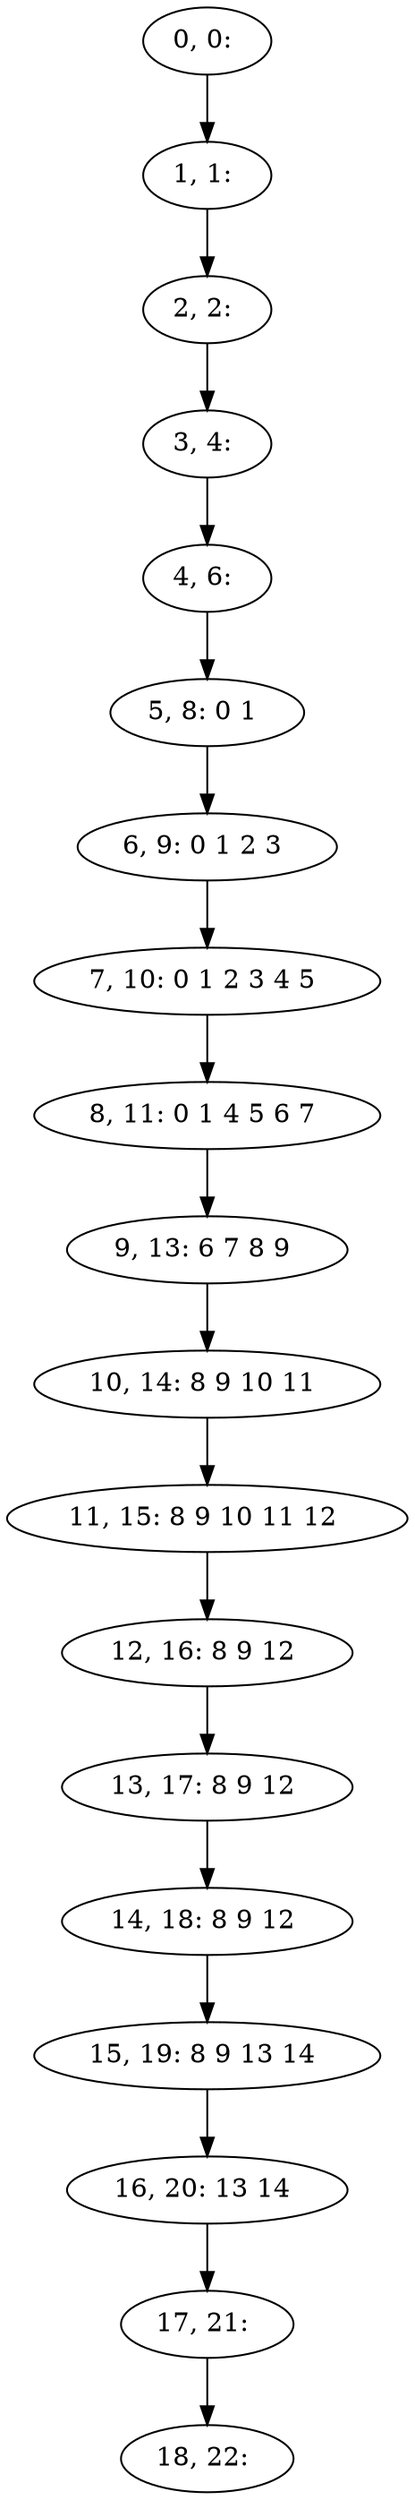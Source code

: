 digraph G {
0[label="0, 0: "];
1[label="1, 1: "];
2[label="2, 2: "];
3[label="3, 4: "];
4[label="4, 6: "];
5[label="5, 8: 0 1 "];
6[label="6, 9: 0 1 2 3 "];
7[label="7, 10: 0 1 2 3 4 5 "];
8[label="8, 11: 0 1 4 5 6 7 "];
9[label="9, 13: 6 7 8 9 "];
10[label="10, 14: 8 9 10 11 "];
11[label="11, 15: 8 9 10 11 12 "];
12[label="12, 16: 8 9 12 "];
13[label="13, 17: 8 9 12 "];
14[label="14, 18: 8 9 12 "];
15[label="15, 19: 8 9 13 14 "];
16[label="16, 20: 13 14 "];
17[label="17, 21: "];
18[label="18, 22: "];
0->1 ;
1->2 ;
2->3 ;
3->4 ;
4->5 ;
5->6 ;
6->7 ;
7->8 ;
8->9 ;
9->10 ;
10->11 ;
11->12 ;
12->13 ;
13->14 ;
14->15 ;
15->16 ;
16->17 ;
17->18 ;
}
